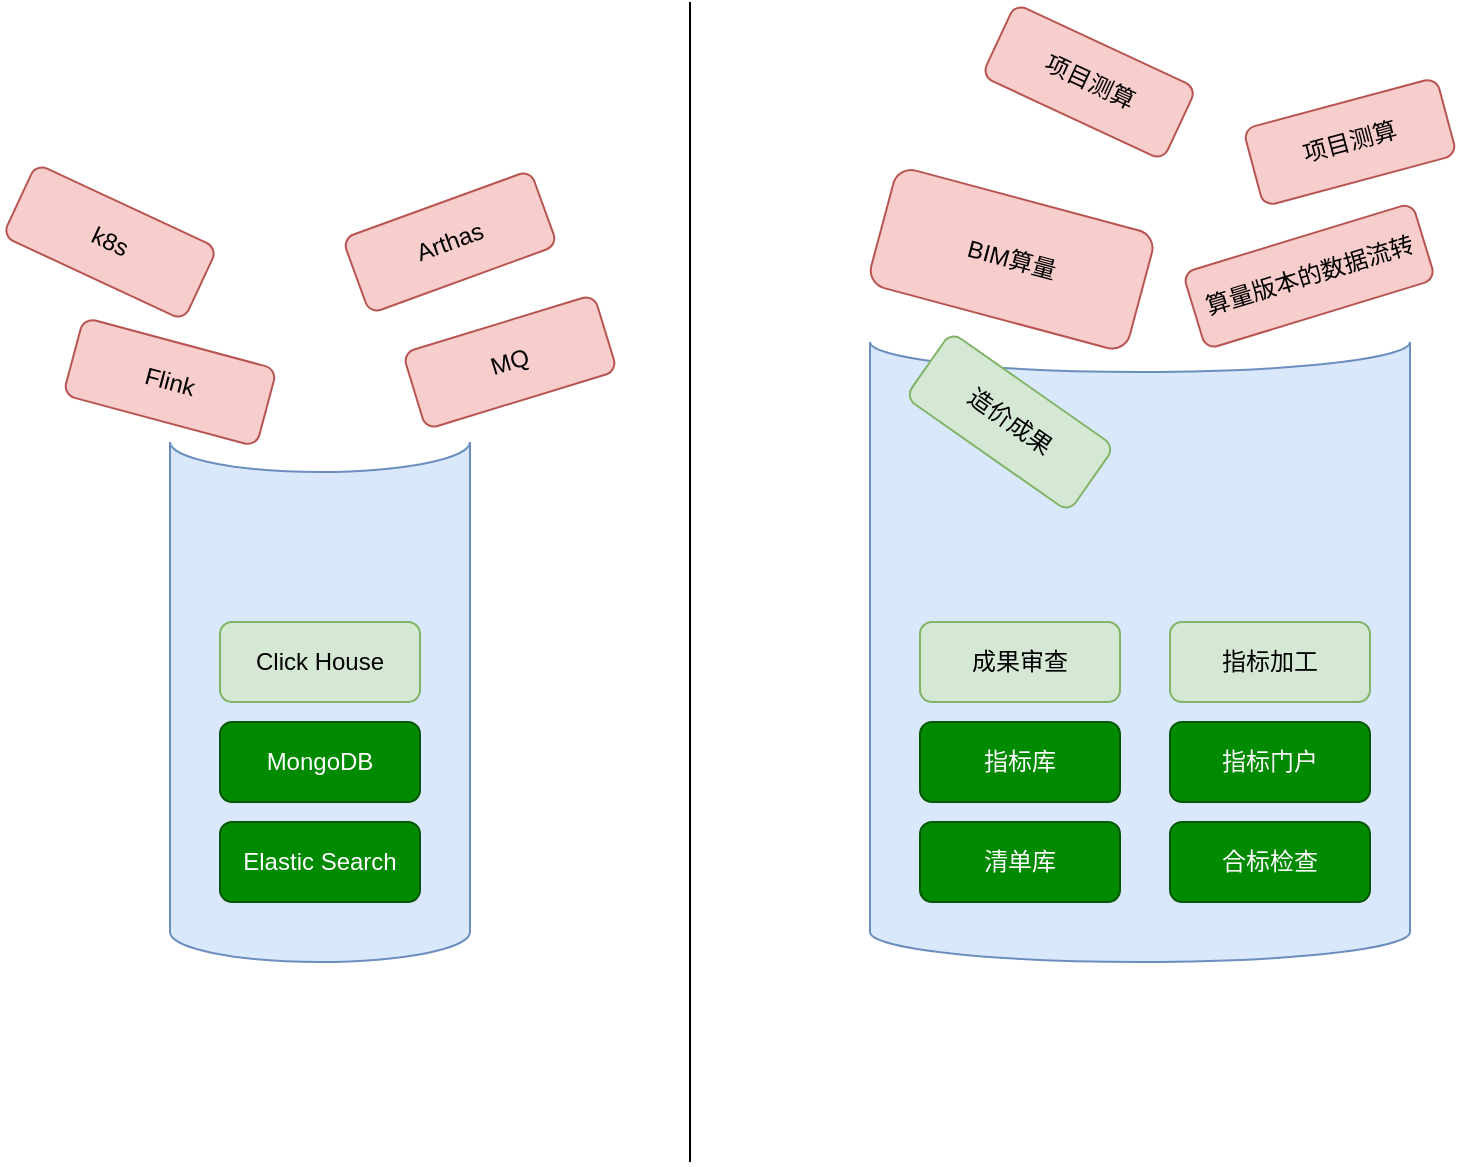 <mxfile version="22.0.5" type="github">
  <diagram name="第 1 页" id="iO63UsN_lws2ZYGSwzSD">
    <mxGraphModel dx="1120" dy="759" grid="1" gridSize="10" guides="1" tooltips="1" connect="1" arrows="1" fold="1" page="1" pageScale="1" pageWidth="1169" pageHeight="827" math="0" shadow="0">
      <root>
        <mxCell id="0" />
        <mxCell id="1" parent="0" />
        <mxCell id="w9-zJE93In3vYN9d0vtq-1" value="" style="shape=cylinder3;whiteSpace=wrap;html=1;boundedLbl=1;backgroundOutline=1;size=15;lid=0;fillColor=#dae8fc;strokeColor=#6c8ebf;" vertex="1" parent="1">
          <mxGeometry x="160" y="320" width="150" height="260" as="geometry" />
        </mxCell>
        <mxCell id="w9-zJE93In3vYN9d0vtq-2" value="Elastic Search" style="rounded=1;whiteSpace=wrap;html=1;fillColor=#008a00;strokeColor=#005700;fontColor=#ffffff;" vertex="1" parent="1">
          <mxGeometry x="185" y="510" width="100" height="40" as="geometry" />
        </mxCell>
        <mxCell id="w9-zJE93In3vYN9d0vtq-3" value="MongoDB" style="rounded=1;whiteSpace=wrap;html=1;fillColor=#008a00;strokeColor=#005700;fontColor=#ffffff;" vertex="1" parent="1">
          <mxGeometry x="185" y="460" width="100" height="40" as="geometry" />
        </mxCell>
        <mxCell id="w9-zJE93In3vYN9d0vtq-9" value="Click House" style="rounded=1;whiteSpace=wrap;html=1;fillColor=#d5e8d4;strokeColor=#82b366;" vertex="1" parent="1">
          <mxGeometry x="185" y="410" width="100" height="40" as="geometry" />
        </mxCell>
        <mxCell id="w9-zJE93In3vYN9d0vtq-10" value="Flink" style="rounded=1;whiteSpace=wrap;html=1;fillColor=#f8cecc;strokeColor=#b85450;rotation=15;" vertex="1" parent="1">
          <mxGeometry x="110" y="270" width="100" height="40" as="geometry" />
        </mxCell>
        <mxCell id="w9-zJE93In3vYN9d0vtq-11" value="MQ" style="rounded=1;whiteSpace=wrap;html=1;fillColor=#f8cecc;strokeColor=#b85450;rotation=-17;" vertex="1" parent="1">
          <mxGeometry x="280" y="260" width="100" height="40" as="geometry" />
        </mxCell>
        <mxCell id="w9-zJE93In3vYN9d0vtq-12" value="k8s" style="rounded=1;whiteSpace=wrap;html=1;fillColor=#f8cecc;strokeColor=#b85450;rotation=25;" vertex="1" parent="1">
          <mxGeometry x="80" y="200" width="100" height="40" as="geometry" />
        </mxCell>
        <mxCell id="w9-zJE93In3vYN9d0vtq-13" value="Arthas" style="rounded=1;whiteSpace=wrap;html=1;fillColor=#f8cecc;strokeColor=#b85450;rotation=-20;" vertex="1" parent="1">
          <mxGeometry x="250" y="200" width="100" height="40" as="geometry" />
        </mxCell>
        <mxCell id="w9-zJE93In3vYN9d0vtq-14" value="" style="shape=cylinder3;whiteSpace=wrap;html=1;boundedLbl=1;backgroundOutline=1;size=15;lid=0;fillColor=#dae8fc;strokeColor=#6c8ebf;" vertex="1" parent="1">
          <mxGeometry x="510" y="270" width="270" height="310" as="geometry" />
        </mxCell>
        <mxCell id="w9-zJE93In3vYN9d0vtq-15" value="指标库" style="rounded=1;whiteSpace=wrap;html=1;fillColor=#008a00;strokeColor=#005700;fontColor=#ffffff;" vertex="1" parent="1">
          <mxGeometry x="535" y="460" width="100" height="40" as="geometry" />
        </mxCell>
        <mxCell id="w9-zJE93In3vYN9d0vtq-16" value="指标门户" style="rounded=1;whiteSpace=wrap;html=1;fillColor=#008a00;strokeColor=#005700;fontColor=#ffffff;" vertex="1" parent="1">
          <mxGeometry x="660" y="460" width="100" height="40" as="geometry" />
        </mxCell>
        <mxCell id="w9-zJE93In3vYN9d0vtq-17" value="清单库" style="rounded=1;whiteSpace=wrap;html=1;fillColor=#008a00;strokeColor=#005700;fontColor=#ffffff;" vertex="1" parent="1">
          <mxGeometry x="535" y="510" width="100" height="40" as="geometry" />
        </mxCell>
        <mxCell id="w9-zJE93In3vYN9d0vtq-18" value="成果审查" style="rounded=1;whiteSpace=wrap;html=1;fillColor=#d5e8d4;strokeColor=#82b366;" vertex="1" parent="1">
          <mxGeometry x="535" y="410" width="100" height="40" as="geometry" />
        </mxCell>
        <mxCell id="w9-zJE93In3vYN9d0vtq-23" value="" style="endArrow=none;html=1;rounded=0;" edge="1" parent="1">
          <mxGeometry width="50" height="50" relative="1" as="geometry">
            <mxPoint x="420" y="680" as="sourcePoint" />
            <mxPoint x="420" y="100" as="targetPoint" />
          </mxGeometry>
        </mxCell>
        <mxCell id="w9-zJE93In3vYN9d0vtq-24" value="造价成果" style="rounded=1;whiteSpace=wrap;html=1;fillColor=#d5e8d4;strokeColor=#82b366;rotation=35;" vertex="1" parent="1">
          <mxGeometry x="530" y="290" width="100" height="40" as="geometry" />
        </mxCell>
        <mxCell id="w9-zJE93In3vYN9d0vtq-25" value="BIM算量" style="rounded=1;whiteSpace=wrap;html=1;fillColor=#f8cecc;strokeColor=#b85450;rotation=15;" vertex="1" parent="1">
          <mxGeometry x="513.92" y="198.22" width="133.79" height="60.82" as="geometry" />
        </mxCell>
        <mxCell id="w9-zJE93In3vYN9d0vtq-26" value="算量版本的数据流转" style="rounded=1;whiteSpace=wrap;html=1;fillColor=#f8cecc;strokeColor=#b85450;rotation=-17;" vertex="1" parent="1">
          <mxGeometry x="669.56" y="217.08" width="120" height="40" as="geometry" />
        </mxCell>
        <mxCell id="w9-zJE93In3vYN9d0vtq-27" value="项目测算" style="rounded=1;whiteSpace=wrap;html=1;fillColor=#f8cecc;strokeColor=#b85450;rotation=25;" vertex="1" parent="1">
          <mxGeometry x="569.56" y="120" width="100" height="40" as="geometry" />
        </mxCell>
        <mxCell id="w9-zJE93In3vYN9d0vtq-28" value="指标加工" style="rounded=1;whiteSpace=wrap;html=1;fillColor=#d5e8d4;strokeColor=#82b366;rotation=0;" vertex="1" parent="1">
          <mxGeometry x="660" y="410" width="100" height="40" as="geometry" />
        </mxCell>
        <mxCell id="w9-zJE93In3vYN9d0vtq-33" value="合标检查" style="rounded=1;whiteSpace=wrap;html=1;fillColor=#008a00;strokeColor=#005700;fontColor=#ffffff;" vertex="1" parent="1">
          <mxGeometry x="660" y="510" width="100" height="40" as="geometry" />
        </mxCell>
        <mxCell id="w9-zJE93In3vYN9d0vtq-34" value="项目测算" style="rounded=1;whiteSpace=wrap;html=1;fillColor=#f8cecc;strokeColor=#b85450;rotation=-15;" vertex="1" parent="1">
          <mxGeometry x="700" y="150" width="100" height="40" as="geometry" />
        </mxCell>
      </root>
    </mxGraphModel>
  </diagram>
</mxfile>
